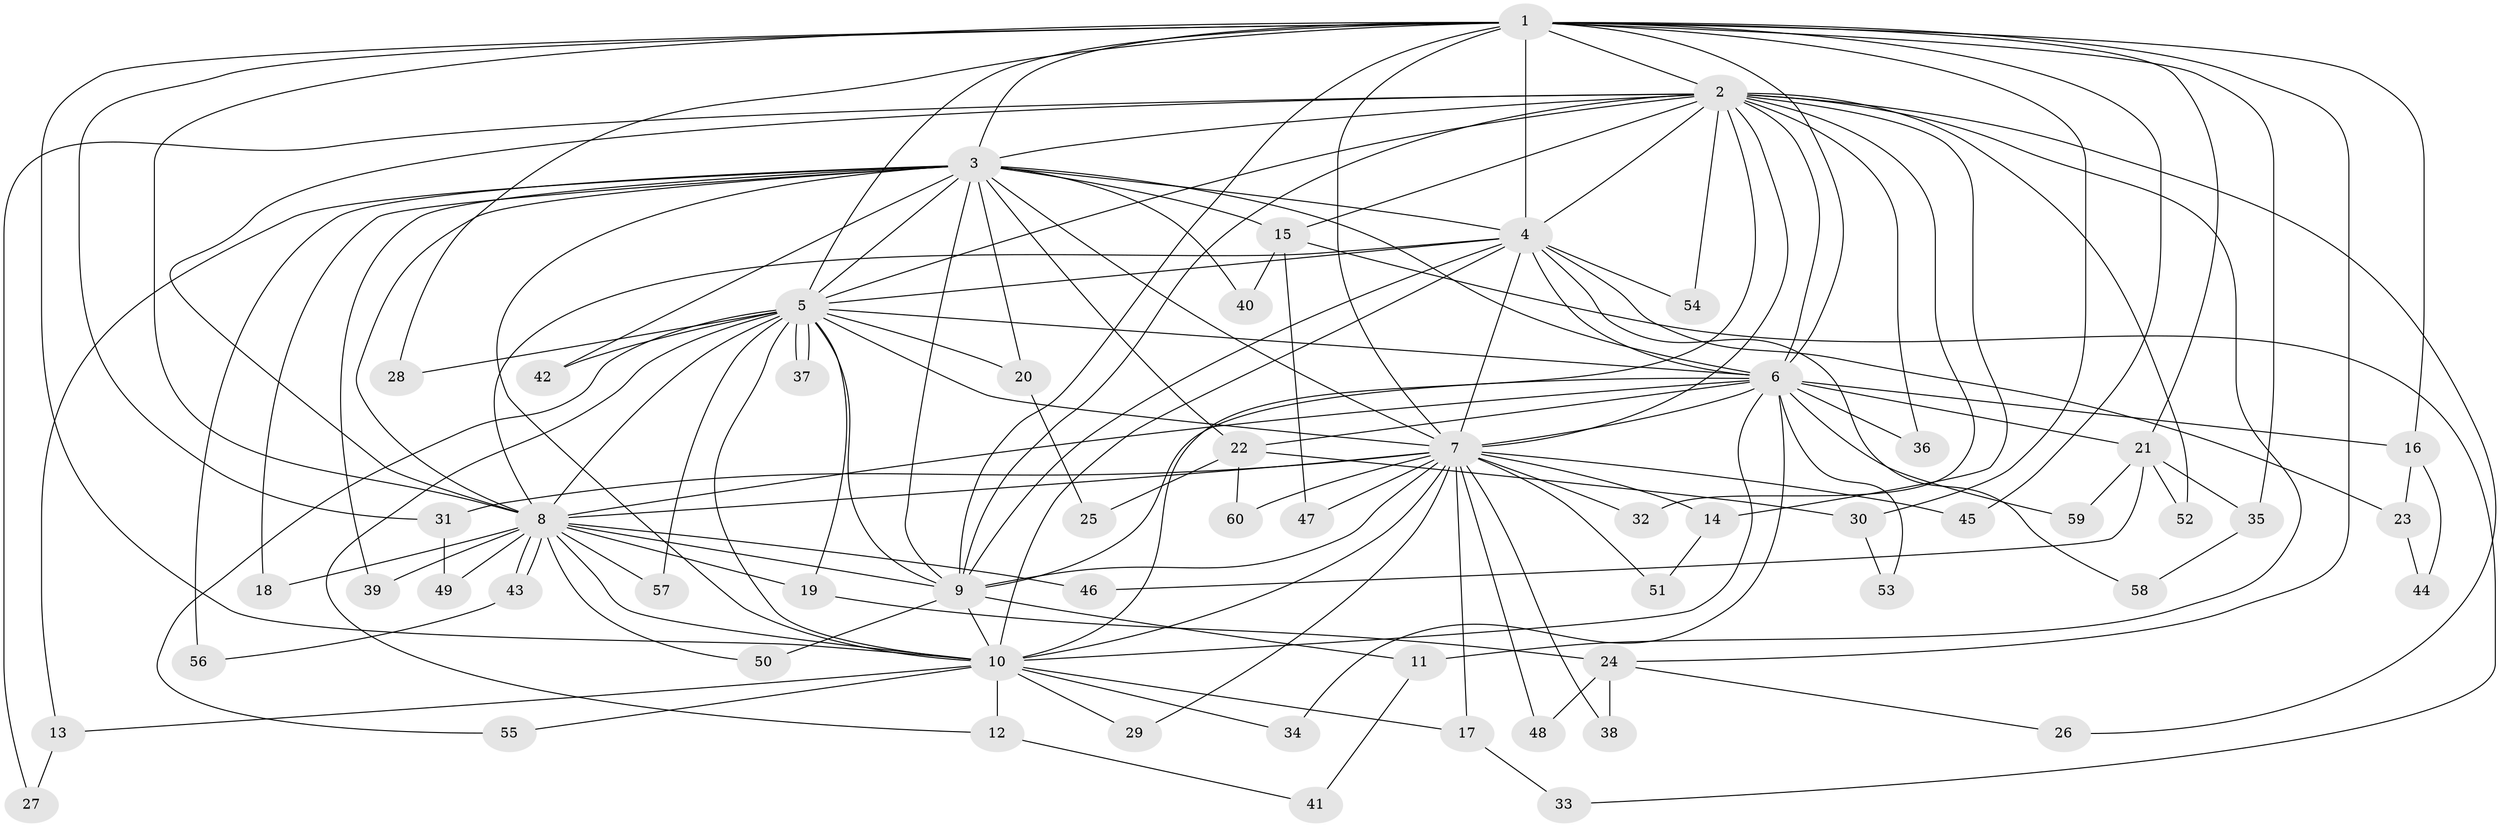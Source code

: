 // coarse degree distribution, {13: 0.023809523809523808, 19: 0.023809523809523808, 17: 0.023809523809523808, 2: 0.5714285714285714, 3: 0.11904761904761904, 5: 0.047619047619047616, 1: 0.14285714285714285, 12: 0.023809523809523808, 4: 0.023809523809523808}
// Generated by graph-tools (version 1.1) at 2025/49/03/04/25 21:49:16]
// undirected, 60 vertices, 145 edges
graph export_dot {
graph [start="1"]
  node [color=gray90,style=filled];
  1;
  2;
  3;
  4;
  5;
  6;
  7;
  8;
  9;
  10;
  11;
  12;
  13;
  14;
  15;
  16;
  17;
  18;
  19;
  20;
  21;
  22;
  23;
  24;
  25;
  26;
  27;
  28;
  29;
  30;
  31;
  32;
  33;
  34;
  35;
  36;
  37;
  38;
  39;
  40;
  41;
  42;
  43;
  44;
  45;
  46;
  47;
  48;
  49;
  50;
  51;
  52;
  53;
  54;
  55;
  56;
  57;
  58;
  59;
  60;
  1 -- 2;
  1 -- 3;
  1 -- 4;
  1 -- 5;
  1 -- 6;
  1 -- 7;
  1 -- 8;
  1 -- 9;
  1 -- 10;
  1 -- 16;
  1 -- 21;
  1 -- 24;
  1 -- 28;
  1 -- 30;
  1 -- 31;
  1 -- 35;
  1 -- 45;
  2 -- 3;
  2 -- 4;
  2 -- 5;
  2 -- 6;
  2 -- 7;
  2 -- 8;
  2 -- 9;
  2 -- 10;
  2 -- 11;
  2 -- 14;
  2 -- 15;
  2 -- 26;
  2 -- 27;
  2 -- 32;
  2 -- 36;
  2 -- 52;
  2 -- 54;
  3 -- 4;
  3 -- 5;
  3 -- 6;
  3 -- 7;
  3 -- 8;
  3 -- 9;
  3 -- 10;
  3 -- 13;
  3 -- 15;
  3 -- 18;
  3 -- 20;
  3 -- 22;
  3 -- 39;
  3 -- 40;
  3 -- 42;
  3 -- 56;
  4 -- 5;
  4 -- 6;
  4 -- 7;
  4 -- 8;
  4 -- 9;
  4 -- 10;
  4 -- 23;
  4 -- 54;
  4 -- 58;
  5 -- 6;
  5 -- 7;
  5 -- 8;
  5 -- 9;
  5 -- 10;
  5 -- 12;
  5 -- 19;
  5 -- 20;
  5 -- 28;
  5 -- 37;
  5 -- 37;
  5 -- 42;
  5 -- 55;
  5 -- 57;
  6 -- 7;
  6 -- 8;
  6 -- 9;
  6 -- 10;
  6 -- 16;
  6 -- 21;
  6 -- 22;
  6 -- 34;
  6 -- 36;
  6 -- 53;
  6 -- 59;
  7 -- 8;
  7 -- 9;
  7 -- 10;
  7 -- 14;
  7 -- 17;
  7 -- 29;
  7 -- 31;
  7 -- 32;
  7 -- 38;
  7 -- 45;
  7 -- 47;
  7 -- 48;
  7 -- 51;
  7 -- 60;
  8 -- 9;
  8 -- 10;
  8 -- 18;
  8 -- 19;
  8 -- 39;
  8 -- 43;
  8 -- 43;
  8 -- 46;
  8 -- 49;
  8 -- 50;
  8 -- 57;
  9 -- 10;
  9 -- 11;
  9 -- 50;
  10 -- 12;
  10 -- 13;
  10 -- 17;
  10 -- 29;
  10 -- 34;
  10 -- 55;
  11 -- 41;
  12 -- 41;
  13 -- 27;
  14 -- 51;
  15 -- 33;
  15 -- 40;
  15 -- 47;
  16 -- 23;
  16 -- 44;
  17 -- 33;
  19 -- 24;
  20 -- 25;
  21 -- 35;
  21 -- 46;
  21 -- 52;
  21 -- 59;
  22 -- 25;
  22 -- 30;
  22 -- 60;
  23 -- 44;
  24 -- 26;
  24 -- 38;
  24 -- 48;
  30 -- 53;
  31 -- 49;
  35 -- 58;
  43 -- 56;
}
